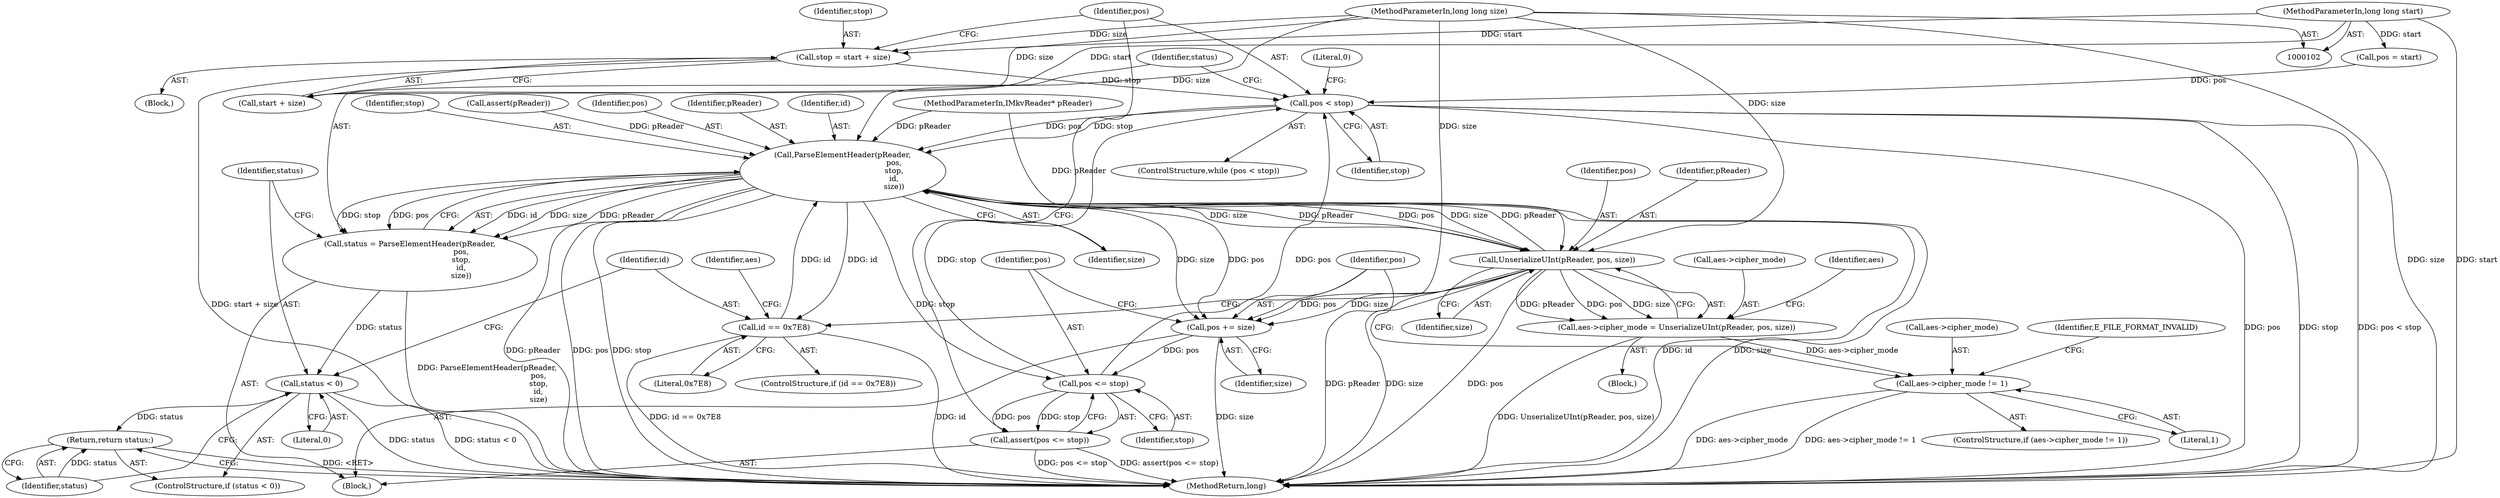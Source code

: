 digraph "1_Android_04839626ed859623901ebd3a5fd483982186b59d_180@integer" {
"1000117" [label="(Call,stop = start + size)"];
"1000103" [label="(MethodParameterIn,long long start)"];
"1000104" [label="(MethodParameterIn,long long size)"];
"1000123" [label="(Call,pos < stop)"];
"1000132" [label="(Call,ParseElementHeader(pReader,\n                                           pos,\n                                           stop,\n                                           id,\n                                           size))"];
"1000130" [label="(Call,status = ParseElementHeader(pReader,\n                                           pos,\n                                           stop,\n                                           id,\n                                           size))"];
"1000139" [label="(Call,status < 0)"];
"1000142" [label="(Return,return status;)"];
"1000145" [label="(Call,id == 0x7E8)"];
"1000153" [label="(Call,UnserializeUInt(pReader, pos, size))"];
"1000149" [label="(Call,aes->cipher_mode = UnserializeUInt(pReader, pos, size))"];
"1000158" [label="(Call,aes->cipher_mode != 1)"];
"1000165" [label="(Call,pos += size)"];
"1000169" [label="(Call,pos <= stop)"];
"1000168" [label="(Call,assert(pos <= stop))"];
"1000104" [label="(MethodParameterIn,long long size)"];
"1000133" [label="(Identifier,pReader)"];
"1000140" [label="(Identifier,status)"];
"1000125" [label="(Identifier,stop)"];
"1000154" [label="(Identifier,pReader)"];
"1000148" [label="(Block,)"];
"1000117" [label="(Call,stop = start + size)"];
"1000159" [label="(Call,aes->cipher_mode)"];
"1000155" [label="(Identifier,pos)"];
"1000167" [label="(Identifier,size)"];
"1000170" [label="(Identifier,pos)"];
"1000136" [label="(Identifier,id)"];
"1000113" [label="(Call,pos = start)"];
"1000147" [label="(Literal,0x7E8)"];
"1000139" [label="(Call,status < 0)"];
"1000142" [label="(Return,return status;)"];
"1000138" [label="(ControlStructure,if (status < 0))"];
"1000103" [label="(MethodParameterIn,long long start)"];
"1000145" [label="(Call,id == 0x7E8)"];
"1000130" [label="(Call,status = ParseElementHeader(pReader,\n                                           pos,\n                                           stop,\n                                           id,\n                                           size))"];
"1000171" [label="(Identifier,stop)"];
"1000169" [label="(Call,pos <= stop)"];
"1000119" [label="(Call,start + size)"];
"1000174" [label="(MethodReturn,long)"];
"1000144" [label="(ControlStructure,if (id == 0x7E8))"];
"1000122" [label="(ControlStructure,while (pos < stop))"];
"1000151" [label="(Identifier,aes)"];
"1000168" [label="(Call,assert(pos <= stop))"];
"1000146" [label="(Identifier,id)"];
"1000153" [label="(Call,UnserializeUInt(pReader, pos, size))"];
"1000135" [label="(Identifier,stop)"];
"1000132" [label="(Call,ParseElementHeader(pReader,\n                                           pos,\n                                           stop,\n                                           id,\n                                           size))"];
"1000124" [label="(Identifier,pos)"];
"1000118" [label="(Identifier,stop)"];
"1000156" [label="(Identifier,size)"];
"1000149" [label="(Call,aes->cipher_mode = UnserializeUInt(pReader, pos, size))"];
"1000164" [label="(Identifier,E_FILE_FORMAT_INVALID)"];
"1000143" [label="(Identifier,status)"];
"1000160" [label="(Identifier,aes)"];
"1000173" [label="(Literal,0)"];
"1000158" [label="(Call,aes->cipher_mode != 1)"];
"1000165" [label="(Call,pos += size)"];
"1000166" [label="(Identifier,pos)"];
"1000162" [label="(Literal,1)"];
"1000131" [label="(Identifier,status)"];
"1000107" [label="(Block,)"];
"1000150" [label="(Call,aes->cipher_mode)"];
"1000157" [label="(ControlStructure,if (aes->cipher_mode != 1))"];
"1000108" [label="(Call,assert(pReader))"];
"1000141" [label="(Literal,0)"];
"1000123" [label="(Call,pos < stop)"];
"1000134" [label="(Identifier,pos)"];
"1000137" [label="(Identifier,size)"];
"1000105" [label="(MethodParameterIn,IMkvReader* pReader)"];
"1000126" [label="(Block,)"];
"1000117" -> "1000107"  [label="AST: "];
"1000117" -> "1000119"  [label="CFG: "];
"1000118" -> "1000117"  [label="AST: "];
"1000119" -> "1000117"  [label="AST: "];
"1000124" -> "1000117"  [label="CFG: "];
"1000117" -> "1000174"  [label="DDG: start + size"];
"1000103" -> "1000117"  [label="DDG: start"];
"1000104" -> "1000117"  [label="DDG: size"];
"1000117" -> "1000123"  [label="DDG: stop"];
"1000103" -> "1000102"  [label="AST: "];
"1000103" -> "1000174"  [label="DDG: start"];
"1000103" -> "1000113"  [label="DDG: start"];
"1000103" -> "1000119"  [label="DDG: start"];
"1000104" -> "1000102"  [label="AST: "];
"1000104" -> "1000174"  [label="DDG: size"];
"1000104" -> "1000119"  [label="DDG: size"];
"1000104" -> "1000132"  [label="DDG: size"];
"1000104" -> "1000153"  [label="DDG: size"];
"1000104" -> "1000165"  [label="DDG: size"];
"1000123" -> "1000122"  [label="AST: "];
"1000123" -> "1000125"  [label="CFG: "];
"1000124" -> "1000123"  [label="AST: "];
"1000125" -> "1000123"  [label="AST: "];
"1000131" -> "1000123"  [label="CFG: "];
"1000173" -> "1000123"  [label="CFG: "];
"1000123" -> "1000174"  [label="DDG: stop"];
"1000123" -> "1000174"  [label="DDG: pos < stop"];
"1000123" -> "1000174"  [label="DDG: pos"];
"1000113" -> "1000123"  [label="DDG: pos"];
"1000169" -> "1000123"  [label="DDG: pos"];
"1000169" -> "1000123"  [label="DDG: stop"];
"1000123" -> "1000132"  [label="DDG: pos"];
"1000123" -> "1000132"  [label="DDG: stop"];
"1000132" -> "1000130"  [label="AST: "];
"1000132" -> "1000137"  [label="CFG: "];
"1000133" -> "1000132"  [label="AST: "];
"1000134" -> "1000132"  [label="AST: "];
"1000135" -> "1000132"  [label="AST: "];
"1000136" -> "1000132"  [label="AST: "];
"1000137" -> "1000132"  [label="AST: "];
"1000130" -> "1000132"  [label="CFG: "];
"1000132" -> "1000174"  [label="DDG: pReader"];
"1000132" -> "1000174"  [label="DDG: pos"];
"1000132" -> "1000174"  [label="DDG: stop"];
"1000132" -> "1000174"  [label="DDG: id"];
"1000132" -> "1000174"  [label="DDG: size"];
"1000132" -> "1000130"  [label="DDG: id"];
"1000132" -> "1000130"  [label="DDG: size"];
"1000132" -> "1000130"  [label="DDG: pReader"];
"1000132" -> "1000130"  [label="DDG: stop"];
"1000132" -> "1000130"  [label="DDG: pos"];
"1000153" -> "1000132"  [label="DDG: pReader"];
"1000153" -> "1000132"  [label="DDG: size"];
"1000108" -> "1000132"  [label="DDG: pReader"];
"1000105" -> "1000132"  [label="DDG: pReader"];
"1000145" -> "1000132"  [label="DDG: id"];
"1000132" -> "1000145"  [label="DDG: id"];
"1000132" -> "1000153"  [label="DDG: pReader"];
"1000132" -> "1000153"  [label="DDG: pos"];
"1000132" -> "1000153"  [label="DDG: size"];
"1000132" -> "1000165"  [label="DDG: size"];
"1000132" -> "1000165"  [label="DDG: pos"];
"1000132" -> "1000169"  [label="DDG: stop"];
"1000130" -> "1000126"  [label="AST: "];
"1000131" -> "1000130"  [label="AST: "];
"1000140" -> "1000130"  [label="CFG: "];
"1000130" -> "1000174"  [label="DDG: ParseElementHeader(pReader,\n                                           pos,\n                                           stop,\n                                           id,\n                                           size)"];
"1000130" -> "1000139"  [label="DDG: status"];
"1000139" -> "1000138"  [label="AST: "];
"1000139" -> "1000141"  [label="CFG: "];
"1000140" -> "1000139"  [label="AST: "];
"1000141" -> "1000139"  [label="AST: "];
"1000143" -> "1000139"  [label="CFG: "];
"1000146" -> "1000139"  [label="CFG: "];
"1000139" -> "1000174"  [label="DDG: status"];
"1000139" -> "1000174"  [label="DDG: status < 0"];
"1000139" -> "1000142"  [label="DDG: status"];
"1000142" -> "1000138"  [label="AST: "];
"1000142" -> "1000143"  [label="CFG: "];
"1000143" -> "1000142"  [label="AST: "];
"1000174" -> "1000142"  [label="CFG: "];
"1000142" -> "1000174"  [label="DDG: <RET>"];
"1000143" -> "1000142"  [label="DDG: status"];
"1000145" -> "1000144"  [label="AST: "];
"1000145" -> "1000147"  [label="CFG: "];
"1000146" -> "1000145"  [label="AST: "];
"1000147" -> "1000145"  [label="AST: "];
"1000151" -> "1000145"  [label="CFG: "];
"1000166" -> "1000145"  [label="CFG: "];
"1000145" -> "1000174"  [label="DDG: id"];
"1000145" -> "1000174"  [label="DDG: id == 0x7E8"];
"1000153" -> "1000149"  [label="AST: "];
"1000153" -> "1000156"  [label="CFG: "];
"1000154" -> "1000153"  [label="AST: "];
"1000155" -> "1000153"  [label="AST: "];
"1000156" -> "1000153"  [label="AST: "];
"1000149" -> "1000153"  [label="CFG: "];
"1000153" -> "1000174"  [label="DDG: pReader"];
"1000153" -> "1000174"  [label="DDG: size"];
"1000153" -> "1000174"  [label="DDG: pos"];
"1000153" -> "1000149"  [label="DDG: pReader"];
"1000153" -> "1000149"  [label="DDG: pos"];
"1000153" -> "1000149"  [label="DDG: size"];
"1000105" -> "1000153"  [label="DDG: pReader"];
"1000153" -> "1000165"  [label="DDG: size"];
"1000153" -> "1000165"  [label="DDG: pos"];
"1000149" -> "1000148"  [label="AST: "];
"1000150" -> "1000149"  [label="AST: "];
"1000160" -> "1000149"  [label="CFG: "];
"1000149" -> "1000174"  [label="DDG: UnserializeUInt(pReader, pos, size)"];
"1000149" -> "1000158"  [label="DDG: aes->cipher_mode"];
"1000158" -> "1000157"  [label="AST: "];
"1000158" -> "1000162"  [label="CFG: "];
"1000159" -> "1000158"  [label="AST: "];
"1000162" -> "1000158"  [label="AST: "];
"1000164" -> "1000158"  [label="CFG: "];
"1000166" -> "1000158"  [label="CFG: "];
"1000158" -> "1000174"  [label="DDG: aes->cipher_mode"];
"1000158" -> "1000174"  [label="DDG: aes->cipher_mode != 1"];
"1000165" -> "1000126"  [label="AST: "];
"1000165" -> "1000167"  [label="CFG: "];
"1000166" -> "1000165"  [label="AST: "];
"1000167" -> "1000165"  [label="AST: "];
"1000170" -> "1000165"  [label="CFG: "];
"1000165" -> "1000174"  [label="DDG: size"];
"1000165" -> "1000169"  [label="DDG: pos"];
"1000169" -> "1000168"  [label="AST: "];
"1000169" -> "1000171"  [label="CFG: "];
"1000170" -> "1000169"  [label="AST: "];
"1000171" -> "1000169"  [label="AST: "];
"1000168" -> "1000169"  [label="CFG: "];
"1000169" -> "1000168"  [label="DDG: pos"];
"1000169" -> "1000168"  [label="DDG: stop"];
"1000168" -> "1000126"  [label="AST: "];
"1000124" -> "1000168"  [label="CFG: "];
"1000168" -> "1000174"  [label="DDG: pos <= stop"];
"1000168" -> "1000174"  [label="DDG: assert(pos <= stop)"];
}
